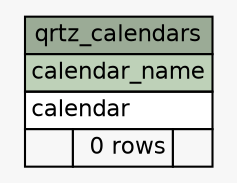 // dot 2.26.0 on Linux 2.6.32-696.6.3.el6.x86_64
// SchemaSpy rev 590
digraph "qrtz_calendars" {
  graph [
    rankdir="RL"
    bgcolor="#f7f7f7"
    nodesep="0.18"
    ranksep="0.46"
    fontname="Helvetica"
    fontsize="11"
  ];
  node [
    fontname="Helvetica"
    fontsize="11"
    shape="plaintext"
  ];
  edge [
    arrowsize="0.8"
  ];
  "qrtz_calendars" [
    label=<
    <TABLE BORDER="0" CELLBORDER="1" CELLSPACING="0" BGCOLOR="#ffffff">
      <TR><TD COLSPAN="3" BGCOLOR="#9bab96" ALIGN="CENTER">qrtz_calendars</TD></TR>
      <TR><TD PORT="calendar_name" COLSPAN="3" BGCOLOR="#bed1b8" ALIGN="LEFT">calendar_name</TD></TR>
      <TR><TD PORT="calendar" COLSPAN="3" ALIGN="LEFT">calendar</TD></TR>
      <TR><TD ALIGN="LEFT" BGCOLOR="#f7f7f7">  </TD><TD ALIGN="RIGHT" BGCOLOR="#f7f7f7">0 rows</TD><TD ALIGN="RIGHT" BGCOLOR="#f7f7f7">  </TD></TR>
    </TABLE>>
    URL="tables/qrtz_calendars.html"
    tooltip="qrtz_calendars"
  ];
}

